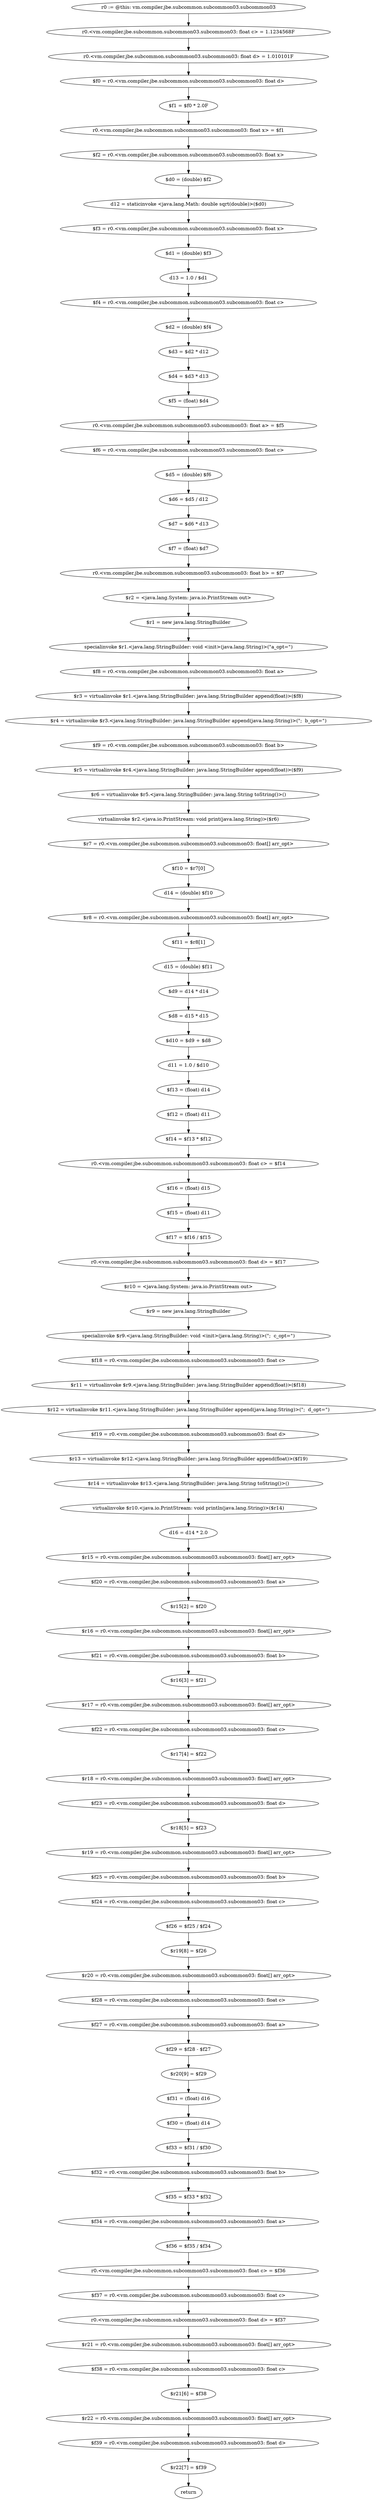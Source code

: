 digraph "unitGraph" {
    "r0 := @this: vm.compiler.jbe.subcommon.subcommon03.subcommon03"
    "r0.<vm.compiler.jbe.subcommon.subcommon03.subcommon03: float c> = 1.1234568F"
    "r0.<vm.compiler.jbe.subcommon.subcommon03.subcommon03: float d> = 1.010101F"
    "$f0 = r0.<vm.compiler.jbe.subcommon.subcommon03.subcommon03: float d>"
    "$f1 = $f0 * 2.0F"
    "r0.<vm.compiler.jbe.subcommon.subcommon03.subcommon03: float x> = $f1"
    "$f2 = r0.<vm.compiler.jbe.subcommon.subcommon03.subcommon03: float x>"
    "$d0 = (double) $f2"
    "d12 = staticinvoke <java.lang.Math: double sqrt(double)>($d0)"
    "$f3 = r0.<vm.compiler.jbe.subcommon.subcommon03.subcommon03: float x>"
    "$d1 = (double) $f3"
    "d13 = 1.0 / $d1"
    "$f4 = r0.<vm.compiler.jbe.subcommon.subcommon03.subcommon03: float c>"
    "$d2 = (double) $f4"
    "$d3 = $d2 * d12"
    "$d4 = $d3 * d13"
    "$f5 = (float) $d4"
    "r0.<vm.compiler.jbe.subcommon.subcommon03.subcommon03: float a> = $f5"
    "$f6 = r0.<vm.compiler.jbe.subcommon.subcommon03.subcommon03: float c>"
    "$d5 = (double) $f6"
    "$d6 = $d5 / d12"
    "$d7 = $d6 * d13"
    "$f7 = (float) $d7"
    "r0.<vm.compiler.jbe.subcommon.subcommon03.subcommon03: float b> = $f7"
    "$r2 = <java.lang.System: java.io.PrintStream out>"
    "$r1 = new java.lang.StringBuilder"
    "specialinvoke $r1.<java.lang.StringBuilder: void <init>(java.lang.String)>(\"a_opt=\")"
    "$f8 = r0.<vm.compiler.jbe.subcommon.subcommon03.subcommon03: float a>"
    "$r3 = virtualinvoke $r1.<java.lang.StringBuilder: java.lang.StringBuilder append(float)>($f8)"
    "$r4 = virtualinvoke $r3.<java.lang.StringBuilder: java.lang.StringBuilder append(java.lang.String)>(\";  b_opt=\")"
    "$f9 = r0.<vm.compiler.jbe.subcommon.subcommon03.subcommon03: float b>"
    "$r5 = virtualinvoke $r4.<java.lang.StringBuilder: java.lang.StringBuilder append(float)>($f9)"
    "$r6 = virtualinvoke $r5.<java.lang.StringBuilder: java.lang.String toString()>()"
    "virtualinvoke $r2.<java.io.PrintStream: void print(java.lang.String)>($r6)"
    "$r7 = r0.<vm.compiler.jbe.subcommon.subcommon03.subcommon03: float[] arr_opt>"
    "$f10 = $r7[0]"
    "d14 = (double) $f10"
    "$r8 = r0.<vm.compiler.jbe.subcommon.subcommon03.subcommon03: float[] arr_opt>"
    "$f11 = $r8[1]"
    "d15 = (double) $f11"
    "$d9 = d14 * d14"
    "$d8 = d15 * d15"
    "$d10 = $d9 + $d8"
    "d11 = 1.0 / $d10"
    "$f13 = (float) d14"
    "$f12 = (float) d11"
    "$f14 = $f13 * $f12"
    "r0.<vm.compiler.jbe.subcommon.subcommon03.subcommon03: float c> = $f14"
    "$f16 = (float) d15"
    "$f15 = (float) d11"
    "$f17 = $f16 / $f15"
    "r0.<vm.compiler.jbe.subcommon.subcommon03.subcommon03: float d> = $f17"
    "$r10 = <java.lang.System: java.io.PrintStream out>"
    "$r9 = new java.lang.StringBuilder"
    "specialinvoke $r9.<java.lang.StringBuilder: void <init>(java.lang.String)>(\";  c_opt=\")"
    "$f18 = r0.<vm.compiler.jbe.subcommon.subcommon03.subcommon03: float c>"
    "$r11 = virtualinvoke $r9.<java.lang.StringBuilder: java.lang.StringBuilder append(float)>($f18)"
    "$r12 = virtualinvoke $r11.<java.lang.StringBuilder: java.lang.StringBuilder append(java.lang.String)>(\";  d_opt=\")"
    "$f19 = r0.<vm.compiler.jbe.subcommon.subcommon03.subcommon03: float d>"
    "$r13 = virtualinvoke $r12.<java.lang.StringBuilder: java.lang.StringBuilder append(float)>($f19)"
    "$r14 = virtualinvoke $r13.<java.lang.StringBuilder: java.lang.String toString()>()"
    "virtualinvoke $r10.<java.io.PrintStream: void println(java.lang.String)>($r14)"
    "d16 = d14 * 2.0"
    "$r15 = r0.<vm.compiler.jbe.subcommon.subcommon03.subcommon03: float[] arr_opt>"
    "$f20 = r0.<vm.compiler.jbe.subcommon.subcommon03.subcommon03: float a>"
    "$r15[2] = $f20"
    "$r16 = r0.<vm.compiler.jbe.subcommon.subcommon03.subcommon03: float[] arr_opt>"
    "$f21 = r0.<vm.compiler.jbe.subcommon.subcommon03.subcommon03: float b>"
    "$r16[3] = $f21"
    "$r17 = r0.<vm.compiler.jbe.subcommon.subcommon03.subcommon03: float[] arr_opt>"
    "$f22 = r0.<vm.compiler.jbe.subcommon.subcommon03.subcommon03: float c>"
    "$r17[4] = $f22"
    "$r18 = r0.<vm.compiler.jbe.subcommon.subcommon03.subcommon03: float[] arr_opt>"
    "$f23 = r0.<vm.compiler.jbe.subcommon.subcommon03.subcommon03: float d>"
    "$r18[5] = $f23"
    "$r19 = r0.<vm.compiler.jbe.subcommon.subcommon03.subcommon03: float[] arr_opt>"
    "$f25 = r0.<vm.compiler.jbe.subcommon.subcommon03.subcommon03: float b>"
    "$f24 = r0.<vm.compiler.jbe.subcommon.subcommon03.subcommon03: float c>"
    "$f26 = $f25 / $f24"
    "$r19[8] = $f26"
    "$r20 = r0.<vm.compiler.jbe.subcommon.subcommon03.subcommon03: float[] arr_opt>"
    "$f28 = r0.<vm.compiler.jbe.subcommon.subcommon03.subcommon03: float c>"
    "$f27 = r0.<vm.compiler.jbe.subcommon.subcommon03.subcommon03: float a>"
    "$f29 = $f28 - $f27"
    "$r20[9] = $f29"
    "$f31 = (float) d16"
    "$f30 = (float) d14"
    "$f33 = $f31 / $f30"
    "$f32 = r0.<vm.compiler.jbe.subcommon.subcommon03.subcommon03: float b>"
    "$f35 = $f33 * $f32"
    "$f34 = r0.<vm.compiler.jbe.subcommon.subcommon03.subcommon03: float a>"
    "$f36 = $f35 / $f34"
    "r0.<vm.compiler.jbe.subcommon.subcommon03.subcommon03: float c> = $f36"
    "$f37 = r0.<vm.compiler.jbe.subcommon.subcommon03.subcommon03: float c>"
    "r0.<vm.compiler.jbe.subcommon.subcommon03.subcommon03: float d> = $f37"
    "$r21 = r0.<vm.compiler.jbe.subcommon.subcommon03.subcommon03: float[] arr_opt>"
    "$f38 = r0.<vm.compiler.jbe.subcommon.subcommon03.subcommon03: float c>"
    "$r21[6] = $f38"
    "$r22 = r0.<vm.compiler.jbe.subcommon.subcommon03.subcommon03: float[] arr_opt>"
    "$f39 = r0.<vm.compiler.jbe.subcommon.subcommon03.subcommon03: float d>"
    "$r22[7] = $f39"
    "return"
    "r0 := @this: vm.compiler.jbe.subcommon.subcommon03.subcommon03"->"r0.<vm.compiler.jbe.subcommon.subcommon03.subcommon03: float c> = 1.1234568F";
    "r0.<vm.compiler.jbe.subcommon.subcommon03.subcommon03: float c> = 1.1234568F"->"r0.<vm.compiler.jbe.subcommon.subcommon03.subcommon03: float d> = 1.010101F";
    "r0.<vm.compiler.jbe.subcommon.subcommon03.subcommon03: float d> = 1.010101F"->"$f0 = r0.<vm.compiler.jbe.subcommon.subcommon03.subcommon03: float d>";
    "$f0 = r0.<vm.compiler.jbe.subcommon.subcommon03.subcommon03: float d>"->"$f1 = $f0 * 2.0F";
    "$f1 = $f0 * 2.0F"->"r0.<vm.compiler.jbe.subcommon.subcommon03.subcommon03: float x> = $f1";
    "r0.<vm.compiler.jbe.subcommon.subcommon03.subcommon03: float x> = $f1"->"$f2 = r0.<vm.compiler.jbe.subcommon.subcommon03.subcommon03: float x>";
    "$f2 = r0.<vm.compiler.jbe.subcommon.subcommon03.subcommon03: float x>"->"$d0 = (double) $f2";
    "$d0 = (double) $f2"->"d12 = staticinvoke <java.lang.Math: double sqrt(double)>($d0)";
    "d12 = staticinvoke <java.lang.Math: double sqrt(double)>($d0)"->"$f3 = r0.<vm.compiler.jbe.subcommon.subcommon03.subcommon03: float x>";
    "$f3 = r0.<vm.compiler.jbe.subcommon.subcommon03.subcommon03: float x>"->"$d1 = (double) $f3";
    "$d1 = (double) $f3"->"d13 = 1.0 / $d1";
    "d13 = 1.0 / $d1"->"$f4 = r0.<vm.compiler.jbe.subcommon.subcommon03.subcommon03: float c>";
    "$f4 = r0.<vm.compiler.jbe.subcommon.subcommon03.subcommon03: float c>"->"$d2 = (double) $f4";
    "$d2 = (double) $f4"->"$d3 = $d2 * d12";
    "$d3 = $d2 * d12"->"$d4 = $d3 * d13";
    "$d4 = $d3 * d13"->"$f5 = (float) $d4";
    "$f5 = (float) $d4"->"r0.<vm.compiler.jbe.subcommon.subcommon03.subcommon03: float a> = $f5";
    "r0.<vm.compiler.jbe.subcommon.subcommon03.subcommon03: float a> = $f5"->"$f6 = r0.<vm.compiler.jbe.subcommon.subcommon03.subcommon03: float c>";
    "$f6 = r0.<vm.compiler.jbe.subcommon.subcommon03.subcommon03: float c>"->"$d5 = (double) $f6";
    "$d5 = (double) $f6"->"$d6 = $d5 / d12";
    "$d6 = $d5 / d12"->"$d7 = $d6 * d13";
    "$d7 = $d6 * d13"->"$f7 = (float) $d7";
    "$f7 = (float) $d7"->"r0.<vm.compiler.jbe.subcommon.subcommon03.subcommon03: float b> = $f7";
    "r0.<vm.compiler.jbe.subcommon.subcommon03.subcommon03: float b> = $f7"->"$r2 = <java.lang.System: java.io.PrintStream out>";
    "$r2 = <java.lang.System: java.io.PrintStream out>"->"$r1 = new java.lang.StringBuilder";
    "$r1 = new java.lang.StringBuilder"->"specialinvoke $r1.<java.lang.StringBuilder: void <init>(java.lang.String)>(\"a_opt=\")";
    "specialinvoke $r1.<java.lang.StringBuilder: void <init>(java.lang.String)>(\"a_opt=\")"->"$f8 = r0.<vm.compiler.jbe.subcommon.subcommon03.subcommon03: float a>";
    "$f8 = r0.<vm.compiler.jbe.subcommon.subcommon03.subcommon03: float a>"->"$r3 = virtualinvoke $r1.<java.lang.StringBuilder: java.lang.StringBuilder append(float)>($f8)";
    "$r3 = virtualinvoke $r1.<java.lang.StringBuilder: java.lang.StringBuilder append(float)>($f8)"->"$r4 = virtualinvoke $r3.<java.lang.StringBuilder: java.lang.StringBuilder append(java.lang.String)>(\";  b_opt=\")";
    "$r4 = virtualinvoke $r3.<java.lang.StringBuilder: java.lang.StringBuilder append(java.lang.String)>(\";  b_opt=\")"->"$f9 = r0.<vm.compiler.jbe.subcommon.subcommon03.subcommon03: float b>";
    "$f9 = r0.<vm.compiler.jbe.subcommon.subcommon03.subcommon03: float b>"->"$r5 = virtualinvoke $r4.<java.lang.StringBuilder: java.lang.StringBuilder append(float)>($f9)";
    "$r5 = virtualinvoke $r4.<java.lang.StringBuilder: java.lang.StringBuilder append(float)>($f9)"->"$r6 = virtualinvoke $r5.<java.lang.StringBuilder: java.lang.String toString()>()";
    "$r6 = virtualinvoke $r5.<java.lang.StringBuilder: java.lang.String toString()>()"->"virtualinvoke $r2.<java.io.PrintStream: void print(java.lang.String)>($r6)";
    "virtualinvoke $r2.<java.io.PrintStream: void print(java.lang.String)>($r6)"->"$r7 = r0.<vm.compiler.jbe.subcommon.subcommon03.subcommon03: float[] arr_opt>";
    "$r7 = r0.<vm.compiler.jbe.subcommon.subcommon03.subcommon03: float[] arr_opt>"->"$f10 = $r7[0]";
    "$f10 = $r7[0]"->"d14 = (double) $f10";
    "d14 = (double) $f10"->"$r8 = r0.<vm.compiler.jbe.subcommon.subcommon03.subcommon03: float[] arr_opt>";
    "$r8 = r0.<vm.compiler.jbe.subcommon.subcommon03.subcommon03: float[] arr_opt>"->"$f11 = $r8[1]";
    "$f11 = $r8[1]"->"d15 = (double) $f11";
    "d15 = (double) $f11"->"$d9 = d14 * d14";
    "$d9 = d14 * d14"->"$d8 = d15 * d15";
    "$d8 = d15 * d15"->"$d10 = $d9 + $d8";
    "$d10 = $d9 + $d8"->"d11 = 1.0 / $d10";
    "d11 = 1.0 / $d10"->"$f13 = (float) d14";
    "$f13 = (float) d14"->"$f12 = (float) d11";
    "$f12 = (float) d11"->"$f14 = $f13 * $f12";
    "$f14 = $f13 * $f12"->"r0.<vm.compiler.jbe.subcommon.subcommon03.subcommon03: float c> = $f14";
    "r0.<vm.compiler.jbe.subcommon.subcommon03.subcommon03: float c> = $f14"->"$f16 = (float) d15";
    "$f16 = (float) d15"->"$f15 = (float) d11";
    "$f15 = (float) d11"->"$f17 = $f16 / $f15";
    "$f17 = $f16 / $f15"->"r0.<vm.compiler.jbe.subcommon.subcommon03.subcommon03: float d> = $f17";
    "r0.<vm.compiler.jbe.subcommon.subcommon03.subcommon03: float d> = $f17"->"$r10 = <java.lang.System: java.io.PrintStream out>";
    "$r10 = <java.lang.System: java.io.PrintStream out>"->"$r9 = new java.lang.StringBuilder";
    "$r9 = new java.lang.StringBuilder"->"specialinvoke $r9.<java.lang.StringBuilder: void <init>(java.lang.String)>(\";  c_opt=\")";
    "specialinvoke $r9.<java.lang.StringBuilder: void <init>(java.lang.String)>(\";  c_opt=\")"->"$f18 = r0.<vm.compiler.jbe.subcommon.subcommon03.subcommon03: float c>";
    "$f18 = r0.<vm.compiler.jbe.subcommon.subcommon03.subcommon03: float c>"->"$r11 = virtualinvoke $r9.<java.lang.StringBuilder: java.lang.StringBuilder append(float)>($f18)";
    "$r11 = virtualinvoke $r9.<java.lang.StringBuilder: java.lang.StringBuilder append(float)>($f18)"->"$r12 = virtualinvoke $r11.<java.lang.StringBuilder: java.lang.StringBuilder append(java.lang.String)>(\";  d_opt=\")";
    "$r12 = virtualinvoke $r11.<java.lang.StringBuilder: java.lang.StringBuilder append(java.lang.String)>(\";  d_opt=\")"->"$f19 = r0.<vm.compiler.jbe.subcommon.subcommon03.subcommon03: float d>";
    "$f19 = r0.<vm.compiler.jbe.subcommon.subcommon03.subcommon03: float d>"->"$r13 = virtualinvoke $r12.<java.lang.StringBuilder: java.lang.StringBuilder append(float)>($f19)";
    "$r13 = virtualinvoke $r12.<java.lang.StringBuilder: java.lang.StringBuilder append(float)>($f19)"->"$r14 = virtualinvoke $r13.<java.lang.StringBuilder: java.lang.String toString()>()";
    "$r14 = virtualinvoke $r13.<java.lang.StringBuilder: java.lang.String toString()>()"->"virtualinvoke $r10.<java.io.PrintStream: void println(java.lang.String)>($r14)";
    "virtualinvoke $r10.<java.io.PrintStream: void println(java.lang.String)>($r14)"->"d16 = d14 * 2.0";
    "d16 = d14 * 2.0"->"$r15 = r0.<vm.compiler.jbe.subcommon.subcommon03.subcommon03: float[] arr_opt>";
    "$r15 = r0.<vm.compiler.jbe.subcommon.subcommon03.subcommon03: float[] arr_opt>"->"$f20 = r0.<vm.compiler.jbe.subcommon.subcommon03.subcommon03: float a>";
    "$f20 = r0.<vm.compiler.jbe.subcommon.subcommon03.subcommon03: float a>"->"$r15[2] = $f20";
    "$r15[2] = $f20"->"$r16 = r0.<vm.compiler.jbe.subcommon.subcommon03.subcommon03: float[] arr_opt>";
    "$r16 = r0.<vm.compiler.jbe.subcommon.subcommon03.subcommon03: float[] arr_opt>"->"$f21 = r0.<vm.compiler.jbe.subcommon.subcommon03.subcommon03: float b>";
    "$f21 = r0.<vm.compiler.jbe.subcommon.subcommon03.subcommon03: float b>"->"$r16[3] = $f21";
    "$r16[3] = $f21"->"$r17 = r0.<vm.compiler.jbe.subcommon.subcommon03.subcommon03: float[] arr_opt>";
    "$r17 = r0.<vm.compiler.jbe.subcommon.subcommon03.subcommon03: float[] arr_opt>"->"$f22 = r0.<vm.compiler.jbe.subcommon.subcommon03.subcommon03: float c>";
    "$f22 = r0.<vm.compiler.jbe.subcommon.subcommon03.subcommon03: float c>"->"$r17[4] = $f22";
    "$r17[4] = $f22"->"$r18 = r0.<vm.compiler.jbe.subcommon.subcommon03.subcommon03: float[] arr_opt>";
    "$r18 = r0.<vm.compiler.jbe.subcommon.subcommon03.subcommon03: float[] arr_opt>"->"$f23 = r0.<vm.compiler.jbe.subcommon.subcommon03.subcommon03: float d>";
    "$f23 = r0.<vm.compiler.jbe.subcommon.subcommon03.subcommon03: float d>"->"$r18[5] = $f23";
    "$r18[5] = $f23"->"$r19 = r0.<vm.compiler.jbe.subcommon.subcommon03.subcommon03: float[] arr_opt>";
    "$r19 = r0.<vm.compiler.jbe.subcommon.subcommon03.subcommon03: float[] arr_opt>"->"$f25 = r0.<vm.compiler.jbe.subcommon.subcommon03.subcommon03: float b>";
    "$f25 = r0.<vm.compiler.jbe.subcommon.subcommon03.subcommon03: float b>"->"$f24 = r0.<vm.compiler.jbe.subcommon.subcommon03.subcommon03: float c>";
    "$f24 = r0.<vm.compiler.jbe.subcommon.subcommon03.subcommon03: float c>"->"$f26 = $f25 / $f24";
    "$f26 = $f25 / $f24"->"$r19[8] = $f26";
    "$r19[8] = $f26"->"$r20 = r0.<vm.compiler.jbe.subcommon.subcommon03.subcommon03: float[] arr_opt>";
    "$r20 = r0.<vm.compiler.jbe.subcommon.subcommon03.subcommon03: float[] arr_opt>"->"$f28 = r0.<vm.compiler.jbe.subcommon.subcommon03.subcommon03: float c>";
    "$f28 = r0.<vm.compiler.jbe.subcommon.subcommon03.subcommon03: float c>"->"$f27 = r0.<vm.compiler.jbe.subcommon.subcommon03.subcommon03: float a>";
    "$f27 = r0.<vm.compiler.jbe.subcommon.subcommon03.subcommon03: float a>"->"$f29 = $f28 - $f27";
    "$f29 = $f28 - $f27"->"$r20[9] = $f29";
    "$r20[9] = $f29"->"$f31 = (float) d16";
    "$f31 = (float) d16"->"$f30 = (float) d14";
    "$f30 = (float) d14"->"$f33 = $f31 / $f30";
    "$f33 = $f31 / $f30"->"$f32 = r0.<vm.compiler.jbe.subcommon.subcommon03.subcommon03: float b>";
    "$f32 = r0.<vm.compiler.jbe.subcommon.subcommon03.subcommon03: float b>"->"$f35 = $f33 * $f32";
    "$f35 = $f33 * $f32"->"$f34 = r0.<vm.compiler.jbe.subcommon.subcommon03.subcommon03: float a>";
    "$f34 = r0.<vm.compiler.jbe.subcommon.subcommon03.subcommon03: float a>"->"$f36 = $f35 / $f34";
    "$f36 = $f35 / $f34"->"r0.<vm.compiler.jbe.subcommon.subcommon03.subcommon03: float c> = $f36";
    "r0.<vm.compiler.jbe.subcommon.subcommon03.subcommon03: float c> = $f36"->"$f37 = r0.<vm.compiler.jbe.subcommon.subcommon03.subcommon03: float c>";
    "$f37 = r0.<vm.compiler.jbe.subcommon.subcommon03.subcommon03: float c>"->"r0.<vm.compiler.jbe.subcommon.subcommon03.subcommon03: float d> = $f37";
    "r0.<vm.compiler.jbe.subcommon.subcommon03.subcommon03: float d> = $f37"->"$r21 = r0.<vm.compiler.jbe.subcommon.subcommon03.subcommon03: float[] arr_opt>";
    "$r21 = r0.<vm.compiler.jbe.subcommon.subcommon03.subcommon03: float[] arr_opt>"->"$f38 = r0.<vm.compiler.jbe.subcommon.subcommon03.subcommon03: float c>";
    "$f38 = r0.<vm.compiler.jbe.subcommon.subcommon03.subcommon03: float c>"->"$r21[6] = $f38";
    "$r21[6] = $f38"->"$r22 = r0.<vm.compiler.jbe.subcommon.subcommon03.subcommon03: float[] arr_opt>";
    "$r22 = r0.<vm.compiler.jbe.subcommon.subcommon03.subcommon03: float[] arr_opt>"->"$f39 = r0.<vm.compiler.jbe.subcommon.subcommon03.subcommon03: float d>";
    "$f39 = r0.<vm.compiler.jbe.subcommon.subcommon03.subcommon03: float d>"->"$r22[7] = $f39";
    "$r22[7] = $f39"->"return";
}
